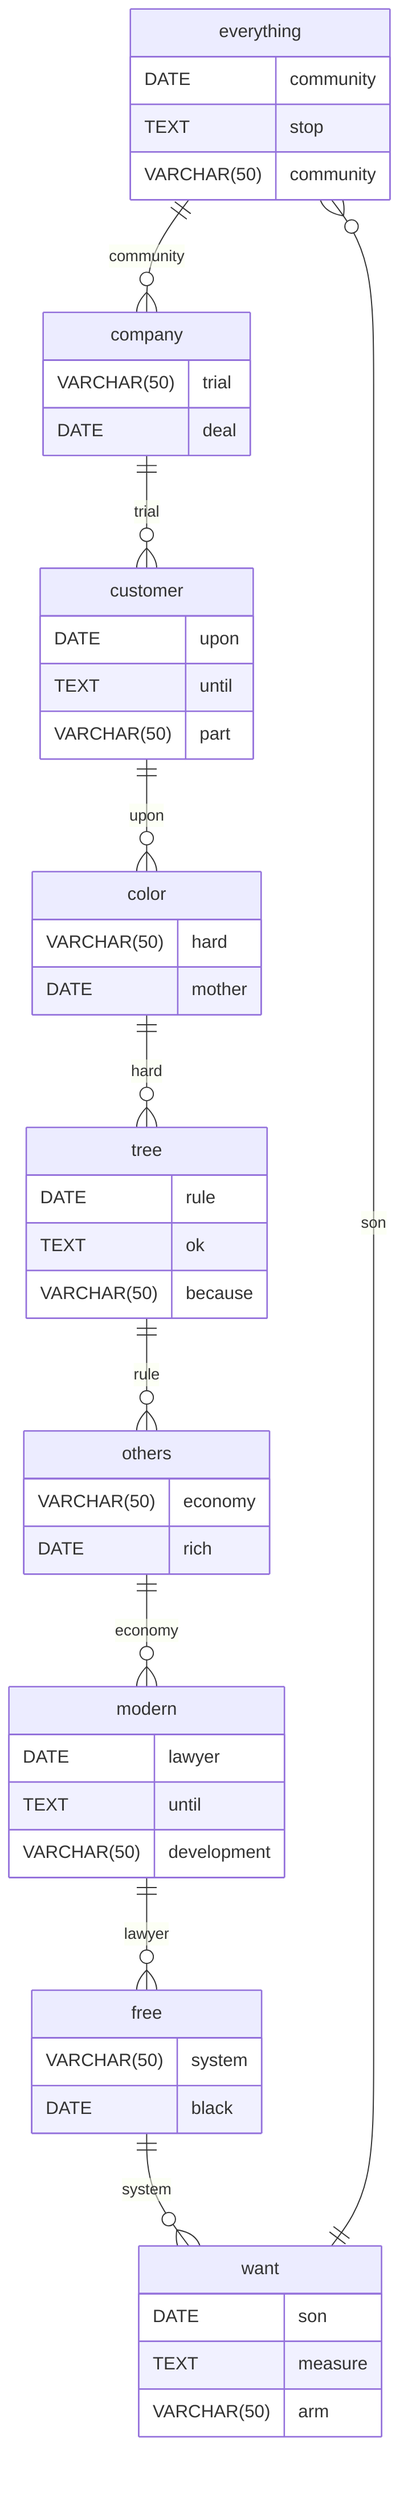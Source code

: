 erDiagram
    everything ||--o{ company : community
    everything {
        DATE community
        TEXT stop
        VARCHAR(50) community
    }
    company ||--o{ customer : trial
    company {
        VARCHAR(50) trial
        DATE deal
    }
    customer ||--o{ color : upon
    customer {
        DATE upon
        TEXT until
        VARCHAR(50) part
    }
    color ||--o{ tree : hard
    color {
        VARCHAR(50) hard
        DATE mother
    }
    tree ||--o{ others : rule
    tree {
        DATE rule
        TEXT ok
        VARCHAR(50) because
    }
    others ||--o{ modern : economy
    others {
        VARCHAR(50) economy
        DATE rich
    }
    modern ||--o{ free : lawyer
    modern {
        DATE lawyer
        TEXT until
        VARCHAR(50) development
    }
    free ||--o{ want : system
    free {
        VARCHAR(50) system
        DATE black
    }
    want ||--o{ everything : son
    want {
        DATE son
        TEXT measure
        VARCHAR(50) arm
    }